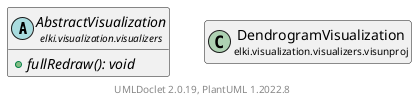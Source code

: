 @startuml
    remove .*\.(Instance|Par|Parameterizer|Factory)$
    set namespaceSeparator none
    hide empty fields
    hide empty methods

    class "<size:14>DendrogramVisualization.Instance\n<size:10>elki.visualization.visualizers.visunproj" as elki.visualization.visualizers.visunproj.DendrogramVisualization.Instance [[DendrogramVisualization.Instance.html]] {
        {static} -KEY_CAPTION: String
        {static} -KEY_HIERLINE: String
        +Instance(VisualizerContext, VisualizationTask, VisualizationPlot, double, double)
        +fullRedraw(): void
        #setupCSS(SVGPlot, double): void
        #setupCSS(SVGPlot, ClassStylingPolicy, double): void
    }

    abstract class "<size:14>AbstractVisualization\n<size:10>elki.visualization.visualizers" as elki.visualization.visualizers.AbstractVisualization [[../AbstractVisualization.html]] {
        {abstract} +fullRedraw(): void
    }
    class "<size:14>DendrogramVisualization\n<size:10>elki.visualization.visualizers.visunproj" as elki.visualization.visualizers.visunproj.DendrogramVisualization [[DendrogramVisualization.html]]

    elki.visualization.visualizers.AbstractVisualization <|-- elki.visualization.visualizers.visunproj.DendrogramVisualization.Instance
    elki.visualization.visualizers.visunproj.DendrogramVisualization +-- elki.visualization.visualizers.visunproj.DendrogramVisualization.Instance

    center footer UMLDoclet 2.0.19, PlantUML 1.2022.8
@enduml
